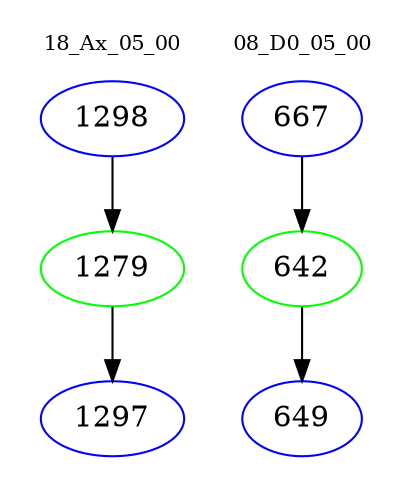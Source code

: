 digraph{
subgraph cluster_0 {
color = white
label = "18_Ax_05_00";
fontsize=10;
T0_1298 [label="1298", color="blue"]
T0_1298 -> T0_1279 [color="black"]
T0_1279 [label="1279", color="green"]
T0_1279 -> T0_1297 [color="black"]
T0_1297 [label="1297", color="blue"]
}
subgraph cluster_1 {
color = white
label = "08_D0_05_00";
fontsize=10;
T1_667 [label="667", color="blue"]
T1_667 -> T1_642 [color="black"]
T1_642 [label="642", color="green"]
T1_642 -> T1_649 [color="black"]
T1_649 [label="649", color="blue"]
}
}

